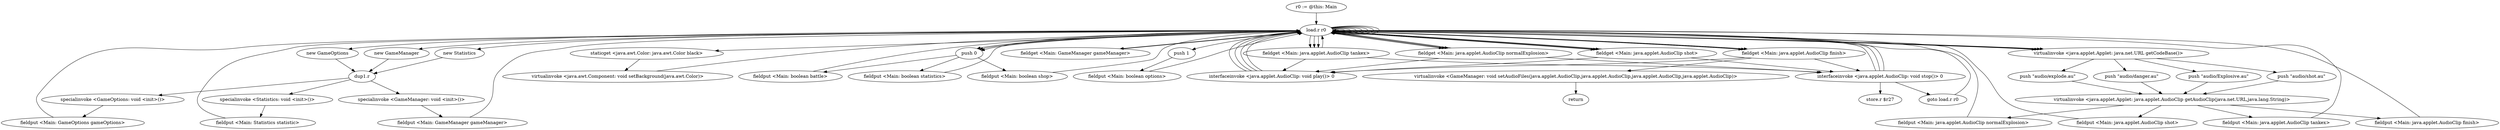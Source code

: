 digraph "" {
    "r0 := @this: Main"
    "load.r r0"
    "r0 := @this: Main"->"load.r r0";
    "staticget <java.awt.Color: java.awt.Color black>"
    "load.r r0"->"staticget <java.awt.Color: java.awt.Color black>";
    "virtualinvoke <java.awt.Component: void setBackground(java.awt.Color)>"
    "staticget <java.awt.Color: java.awt.Color black>"->"virtualinvoke <java.awt.Component: void setBackground(java.awt.Color)>";
    "virtualinvoke <java.awt.Component: void setBackground(java.awt.Color)>"->"load.r r0";
    "push 0"
    "load.r r0"->"push 0";
    "fieldput <Main: boolean battle>"
    "push 0"->"fieldput <Main: boolean battle>";
    "fieldput <Main: boolean battle>"->"load.r r0";
    "push 1"
    "load.r r0"->"push 1";
    "fieldput <Main: boolean options>"
    "push 1"->"fieldput <Main: boolean options>";
    "fieldput <Main: boolean options>"->"load.r r0";
    "load.r r0"->"push 0";
    "fieldput <Main: boolean statistics>"
    "push 0"->"fieldput <Main: boolean statistics>";
    "fieldput <Main: boolean statistics>"->"load.r r0";
    "load.r r0"->"push 0";
    "fieldput <Main: boolean shop>"
    "push 0"->"fieldput <Main: boolean shop>";
    "fieldput <Main: boolean shop>"->"load.r r0";
    "new GameOptions"
    "load.r r0"->"new GameOptions";
    "dup1.r"
    "new GameOptions"->"dup1.r";
    "specialinvoke <GameOptions: void <init>()>"
    "dup1.r"->"specialinvoke <GameOptions: void <init>()>";
    "fieldput <Main: GameOptions gameOptions>"
    "specialinvoke <GameOptions: void <init>()>"->"fieldput <Main: GameOptions gameOptions>";
    "fieldput <Main: GameOptions gameOptions>"->"load.r r0";
    "new GameManager"
    "load.r r0"->"new GameManager";
    "new GameManager"->"dup1.r";
    "specialinvoke <GameManager: void <init>()>"
    "dup1.r"->"specialinvoke <GameManager: void <init>()>";
    "fieldput <Main: GameManager gameManager>"
    "specialinvoke <GameManager: void <init>()>"->"fieldput <Main: GameManager gameManager>";
    "fieldput <Main: GameManager gameManager>"->"load.r r0";
    "new Statistics"
    "load.r r0"->"new Statistics";
    "new Statistics"->"dup1.r";
    "specialinvoke <Statistics: void <init>()>"
    "dup1.r"->"specialinvoke <Statistics: void <init>()>";
    "fieldput <Main: Statistics statistic>"
    "specialinvoke <Statistics: void <init>()>"->"fieldput <Main: Statistics statistic>";
    "fieldput <Main: Statistics statistic>"->"load.r r0";
    "load.r r0"->"load.r r0";
    "load.r r0"->"load.r r0";
    "virtualinvoke <java.applet.Applet: java.net.URL getCodeBase()>"
    "load.r r0"->"virtualinvoke <java.applet.Applet: java.net.URL getCodeBase()>";
    "push \"audio/Explosive.au\""
    "virtualinvoke <java.applet.Applet: java.net.URL getCodeBase()>"->"push \"audio/Explosive.au\"";
    "virtualinvoke <java.applet.Applet: java.applet.AudioClip getAudioClip(java.net.URL,java.lang.String)>"
    "push \"audio/Explosive.au\""->"virtualinvoke <java.applet.Applet: java.applet.AudioClip getAudioClip(java.net.URL,java.lang.String)>";
    "fieldput <Main: java.applet.AudioClip normalExplosion>"
    "virtualinvoke <java.applet.Applet: java.applet.AudioClip getAudioClip(java.net.URL,java.lang.String)>"->"fieldput <Main: java.applet.AudioClip normalExplosion>";
    "fieldput <Main: java.applet.AudioClip normalExplosion>"->"load.r r0";
    "fieldget <Main: java.applet.AudioClip normalExplosion>"
    "load.r r0"->"fieldget <Main: java.applet.AudioClip normalExplosion>";
    "interfaceinvoke <java.applet.AudioClip: void play()> 0"
    "fieldget <Main: java.applet.AudioClip normalExplosion>"->"interfaceinvoke <java.applet.AudioClip: void play()> 0";
    "interfaceinvoke <java.applet.AudioClip: void play()> 0"->"load.r r0";
    "load.r r0"->"fieldget <Main: java.applet.AudioClip normalExplosion>";
    "interfaceinvoke <java.applet.AudioClip: void stop()> 0"
    "fieldget <Main: java.applet.AudioClip normalExplosion>"->"interfaceinvoke <java.applet.AudioClip: void stop()> 0";
    "interfaceinvoke <java.applet.AudioClip: void stop()> 0"->"load.r r0";
    "load.r r0"->"load.r r0";
    "load.r r0"->"load.r r0";
    "load.r r0"->"virtualinvoke <java.applet.Applet: java.net.URL getCodeBase()>";
    "push \"audio/shot.au\""
    "virtualinvoke <java.applet.Applet: java.net.URL getCodeBase()>"->"push \"audio/shot.au\"";
    "push \"audio/shot.au\""->"virtualinvoke <java.applet.Applet: java.applet.AudioClip getAudioClip(java.net.URL,java.lang.String)>";
    "fieldput <Main: java.applet.AudioClip shot>"
    "virtualinvoke <java.applet.Applet: java.applet.AudioClip getAudioClip(java.net.URL,java.lang.String)>"->"fieldput <Main: java.applet.AudioClip shot>";
    "fieldput <Main: java.applet.AudioClip shot>"->"load.r r0";
    "fieldget <Main: java.applet.AudioClip shot>"
    "load.r r0"->"fieldget <Main: java.applet.AudioClip shot>";
    "fieldget <Main: java.applet.AudioClip shot>"->"interfaceinvoke <java.applet.AudioClip: void play()> 0";
    "interfaceinvoke <java.applet.AudioClip: void play()> 0"->"load.r r0";
    "load.r r0"->"fieldget <Main: java.applet.AudioClip shot>";
    "fieldget <Main: java.applet.AudioClip shot>"->"interfaceinvoke <java.applet.AudioClip: void stop()> 0";
    "interfaceinvoke <java.applet.AudioClip: void stop()> 0"->"load.r r0";
    "load.r r0"->"load.r r0";
    "load.r r0"->"load.r r0";
    "load.r r0"->"virtualinvoke <java.applet.Applet: java.net.URL getCodeBase()>";
    "push \"audio/explode.au\""
    "virtualinvoke <java.applet.Applet: java.net.URL getCodeBase()>"->"push \"audio/explode.au\"";
    "push \"audio/explode.au\""->"virtualinvoke <java.applet.Applet: java.applet.AudioClip getAudioClip(java.net.URL,java.lang.String)>";
    "fieldput <Main: java.applet.AudioClip tankex>"
    "virtualinvoke <java.applet.Applet: java.applet.AudioClip getAudioClip(java.net.URL,java.lang.String)>"->"fieldput <Main: java.applet.AudioClip tankex>";
    "fieldput <Main: java.applet.AudioClip tankex>"->"load.r r0";
    "fieldget <Main: java.applet.AudioClip tankex>"
    "load.r r0"->"fieldget <Main: java.applet.AudioClip tankex>";
    "fieldget <Main: java.applet.AudioClip tankex>"->"interfaceinvoke <java.applet.AudioClip: void play()> 0";
    "interfaceinvoke <java.applet.AudioClip: void play()> 0"->"load.r r0";
    "load.r r0"->"fieldget <Main: java.applet.AudioClip tankex>";
    "fieldget <Main: java.applet.AudioClip tankex>"->"interfaceinvoke <java.applet.AudioClip: void stop()> 0";
    "interfaceinvoke <java.applet.AudioClip: void stop()> 0"->"load.r r0";
    "load.r r0"->"load.r r0";
    "load.r r0"->"load.r r0";
    "load.r r0"->"virtualinvoke <java.applet.Applet: java.net.URL getCodeBase()>";
    "push \"audio/danger.au\""
    "virtualinvoke <java.applet.Applet: java.net.URL getCodeBase()>"->"push \"audio/danger.au\"";
    "push \"audio/danger.au\""->"virtualinvoke <java.applet.Applet: java.applet.AudioClip getAudioClip(java.net.URL,java.lang.String)>";
    "fieldput <Main: java.applet.AudioClip finish>"
    "virtualinvoke <java.applet.Applet: java.applet.AudioClip getAudioClip(java.net.URL,java.lang.String)>"->"fieldput <Main: java.applet.AudioClip finish>";
    "fieldput <Main: java.applet.AudioClip finish>"->"load.r r0";
    "fieldget <Main: java.applet.AudioClip finish>"
    "load.r r0"->"fieldget <Main: java.applet.AudioClip finish>";
    "fieldget <Main: java.applet.AudioClip finish>"->"interfaceinvoke <java.applet.AudioClip: void play()> 0";
    "interfaceinvoke <java.applet.AudioClip: void play()> 0"->"load.r r0";
    "load.r r0"->"fieldget <Main: java.applet.AudioClip finish>";
    "fieldget <Main: java.applet.AudioClip finish>"->"interfaceinvoke <java.applet.AudioClip: void stop()> 0";
    "goto load.r r0"
    "interfaceinvoke <java.applet.AudioClip: void stop()> 0"->"goto load.r r0";
    "goto load.r r0"->"load.r r0";
    "fieldget <Main: GameManager gameManager>"
    "load.r r0"->"fieldget <Main: GameManager gameManager>";
    "fieldget <Main: GameManager gameManager>"->"load.r r0";
    "load.r r0"->"fieldget <Main: java.applet.AudioClip normalExplosion>";
    "fieldget <Main: java.applet.AudioClip normalExplosion>"->"load.r r0";
    "load.r r0"->"fieldget <Main: java.applet.AudioClip shot>";
    "fieldget <Main: java.applet.AudioClip shot>"->"load.r r0";
    "load.r r0"->"fieldget <Main: java.applet.AudioClip tankex>";
    "fieldget <Main: java.applet.AudioClip tankex>"->"load.r r0";
    "load.r r0"->"fieldget <Main: java.applet.AudioClip finish>";
    "virtualinvoke <GameManager: void setAudioFiles(java.applet.AudioClip,java.applet.AudioClip,java.applet.AudioClip,java.applet.AudioClip)>"
    "fieldget <Main: java.applet.AudioClip finish>"->"virtualinvoke <GameManager: void setAudioFiles(java.applet.AudioClip,java.applet.AudioClip,java.applet.AudioClip,java.applet.AudioClip)>";
    "return"
    "virtualinvoke <GameManager: void setAudioFiles(java.applet.AudioClip,java.applet.AudioClip,java.applet.AudioClip,java.applet.AudioClip)>"->"return";
    "store.r $r27"
    "interfaceinvoke <java.applet.AudioClip: void stop()> 0"->"store.r $r27";
}
